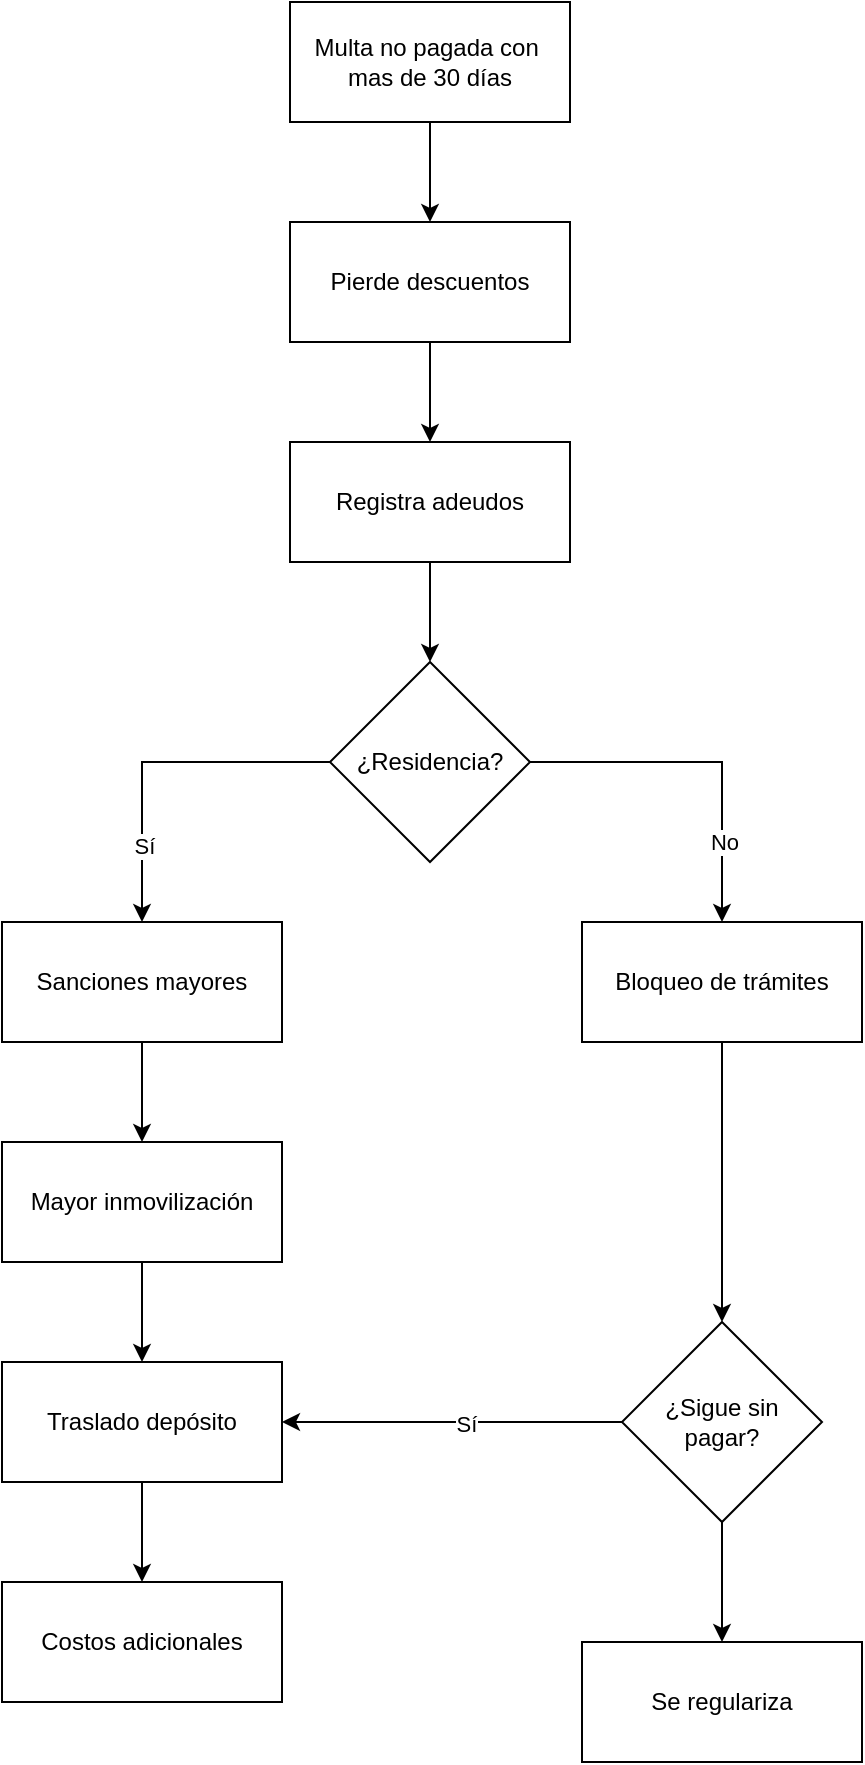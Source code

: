 <mxfile version="28.2.4">
  <diagram name="Página-1" id="UT_l-iig5S8QLGLf5QIV">
    <mxGraphModel grid="1" page="1" gridSize="10" guides="1" tooltips="1" connect="1" arrows="1" fold="1" pageScale="1" pageWidth="827" pageHeight="1169" math="0" shadow="0">
      <root>
        <mxCell id="0" />
        <mxCell id="1" parent="0" />
        <mxCell id="nyyrYH2kMv6zdaEJDTRp-4" style="edgeStyle=orthogonalEdgeStyle;rounded=0;orthogonalLoop=1;jettySize=auto;html=1;exitX=0.5;exitY=1;exitDx=0;exitDy=0;entryX=0.5;entryY=0;entryDx=0;entryDy=0;" edge="1" parent="1" source="nyyrYH2kMv6zdaEJDTRp-1" target="nyyrYH2kMv6zdaEJDTRp-2">
          <mxGeometry relative="1" as="geometry" />
        </mxCell>
        <mxCell id="nyyrYH2kMv6zdaEJDTRp-1" value="&lt;div&gt;Multa no pagada con&amp;nbsp;&lt;/div&gt;&lt;div&gt;mas de 30 días&lt;/div&gt;" style="rounded=0;whiteSpace=wrap;html=1;" vertex="1" parent="1">
          <mxGeometry x="343" y="130" width="140" height="60" as="geometry" />
        </mxCell>
        <mxCell id="nyyrYH2kMv6zdaEJDTRp-5" style="edgeStyle=orthogonalEdgeStyle;rounded=0;orthogonalLoop=1;jettySize=auto;html=1;exitX=0.5;exitY=1;exitDx=0;exitDy=0;entryX=0.5;entryY=0;entryDx=0;entryDy=0;" edge="1" parent="1" source="nyyrYH2kMv6zdaEJDTRp-2" target="nyyrYH2kMv6zdaEJDTRp-3">
          <mxGeometry relative="1" as="geometry" />
        </mxCell>
        <mxCell id="nyyrYH2kMv6zdaEJDTRp-2" value="Pierde descuentos" style="rounded=0;whiteSpace=wrap;html=1;" vertex="1" parent="1">
          <mxGeometry x="343" y="240" width="140" height="60" as="geometry" />
        </mxCell>
        <mxCell id="nyyrYH2kMv6zdaEJDTRp-7" style="edgeStyle=orthogonalEdgeStyle;rounded=0;orthogonalLoop=1;jettySize=auto;html=1;exitX=0.5;exitY=1;exitDx=0;exitDy=0;entryX=0.5;entryY=0;entryDx=0;entryDy=0;" edge="1" parent="1" source="nyyrYH2kMv6zdaEJDTRp-3" target="nyyrYH2kMv6zdaEJDTRp-6">
          <mxGeometry relative="1" as="geometry" />
        </mxCell>
        <mxCell id="nyyrYH2kMv6zdaEJDTRp-3" value="Registra adeudos" style="rounded=0;whiteSpace=wrap;html=1;" vertex="1" parent="1">
          <mxGeometry x="343" y="350" width="140" height="60" as="geometry" />
        </mxCell>
        <mxCell id="nyyrYH2kMv6zdaEJDTRp-10" style="edgeStyle=orthogonalEdgeStyle;rounded=0;orthogonalLoop=1;jettySize=auto;html=1;exitX=0;exitY=0.5;exitDx=0;exitDy=0;entryX=0.5;entryY=0;entryDx=0;entryDy=0;" edge="1" parent="1" source="nyyrYH2kMv6zdaEJDTRp-6" target="nyyrYH2kMv6zdaEJDTRp-8">
          <mxGeometry relative="1" as="geometry" />
        </mxCell>
        <mxCell id="nyyrYH2kMv6zdaEJDTRp-12" value="Sí" style="edgeLabel;html=1;align=center;verticalAlign=middle;resizable=0;points=[];" connectable="0" vertex="1" parent="nyyrYH2kMv6zdaEJDTRp-10">
          <mxGeometry x="0.557" y="1" relative="1" as="geometry">
            <mxPoint as="offset" />
          </mxGeometry>
        </mxCell>
        <mxCell id="nyyrYH2kMv6zdaEJDTRp-11" style="edgeStyle=orthogonalEdgeStyle;rounded=0;orthogonalLoop=1;jettySize=auto;html=1;exitX=1;exitY=0.5;exitDx=0;exitDy=0;entryX=0.5;entryY=0;entryDx=0;entryDy=0;" edge="1" parent="1" source="nyyrYH2kMv6zdaEJDTRp-6" target="nyyrYH2kMv6zdaEJDTRp-9">
          <mxGeometry relative="1" as="geometry" />
        </mxCell>
        <mxCell id="nyyrYH2kMv6zdaEJDTRp-13" value="No" style="edgeLabel;html=1;align=center;verticalAlign=middle;resizable=0;points=[];" connectable="0" vertex="1" parent="nyyrYH2kMv6zdaEJDTRp-11">
          <mxGeometry x="0.54" y="1" relative="1" as="geometry">
            <mxPoint as="offset" />
          </mxGeometry>
        </mxCell>
        <mxCell id="nyyrYH2kMv6zdaEJDTRp-6" value="¿Residencia?" style="rhombus;whiteSpace=wrap;html=1;" vertex="1" parent="1">
          <mxGeometry x="363" y="460" width="100" height="100" as="geometry" />
        </mxCell>
        <mxCell id="nyyrYH2kMv6zdaEJDTRp-19" style="edgeStyle=orthogonalEdgeStyle;rounded=0;orthogonalLoop=1;jettySize=auto;html=1;exitX=0.5;exitY=1;exitDx=0;exitDy=0;entryX=0.5;entryY=0;entryDx=0;entryDy=0;" edge="1" parent="1" source="nyyrYH2kMv6zdaEJDTRp-8" target="nyyrYH2kMv6zdaEJDTRp-14">
          <mxGeometry relative="1" as="geometry" />
        </mxCell>
        <mxCell id="nyyrYH2kMv6zdaEJDTRp-8" value="Sanciones mayores" style="rounded=0;whiteSpace=wrap;html=1;" vertex="1" parent="1">
          <mxGeometry x="199" y="590" width="140" height="60" as="geometry" />
        </mxCell>
        <mxCell id="nyyrYH2kMv6zdaEJDTRp-16" style="edgeStyle=orthogonalEdgeStyle;rounded=0;orthogonalLoop=1;jettySize=auto;html=1;exitX=0.5;exitY=1;exitDx=0;exitDy=0;entryX=0.5;entryY=0;entryDx=0;entryDy=0;" edge="1" parent="1" source="nyyrYH2kMv6zdaEJDTRp-9" target="nyyrYH2kMv6zdaEJDTRp-15">
          <mxGeometry relative="1" as="geometry" />
        </mxCell>
        <mxCell id="nyyrYH2kMv6zdaEJDTRp-9" value="Bloqueo de trámites" style="rounded=0;whiteSpace=wrap;html=1;" vertex="1" parent="1">
          <mxGeometry x="489" y="590" width="140" height="60" as="geometry" />
        </mxCell>
        <mxCell id="nyyrYH2kMv6zdaEJDTRp-20" style="edgeStyle=orthogonalEdgeStyle;rounded=0;orthogonalLoop=1;jettySize=auto;html=1;exitX=0.5;exitY=1;exitDx=0;exitDy=0;entryX=0.5;entryY=0;entryDx=0;entryDy=0;" edge="1" parent="1" source="nyyrYH2kMv6zdaEJDTRp-14" target="nyyrYH2kMv6zdaEJDTRp-17">
          <mxGeometry relative="1" as="geometry" />
        </mxCell>
        <mxCell id="nyyrYH2kMv6zdaEJDTRp-14" value="Mayor inmovilización" style="rounded=0;whiteSpace=wrap;html=1;" vertex="1" parent="1">
          <mxGeometry x="199" y="700" width="140" height="60" as="geometry" />
        </mxCell>
        <mxCell id="nyyrYH2kMv6zdaEJDTRp-18" style="edgeStyle=orthogonalEdgeStyle;rounded=0;orthogonalLoop=1;jettySize=auto;html=1;exitX=0;exitY=0.5;exitDx=0;exitDy=0;entryX=1;entryY=0.5;entryDx=0;entryDy=0;" edge="1" parent="1" source="nyyrYH2kMv6zdaEJDTRp-15" target="nyyrYH2kMv6zdaEJDTRp-17">
          <mxGeometry relative="1" as="geometry" />
        </mxCell>
        <mxCell id="nyyrYH2kMv6zdaEJDTRp-21" value="Sí" style="edgeLabel;html=1;align=center;verticalAlign=middle;resizable=0;points=[];" connectable="0" vertex="1" parent="nyyrYH2kMv6zdaEJDTRp-18">
          <mxGeometry x="-0.082" y="1" relative="1" as="geometry">
            <mxPoint as="offset" />
          </mxGeometry>
        </mxCell>
        <mxCell id="nyyrYH2kMv6zdaEJDTRp-25" style="edgeStyle=orthogonalEdgeStyle;rounded=0;orthogonalLoop=1;jettySize=auto;html=1;exitX=0.5;exitY=1;exitDx=0;exitDy=0;entryX=0.5;entryY=0;entryDx=0;entryDy=0;" edge="1" parent="1" source="nyyrYH2kMv6zdaEJDTRp-15" target="nyyrYH2kMv6zdaEJDTRp-24">
          <mxGeometry relative="1" as="geometry" />
        </mxCell>
        <mxCell id="nyyrYH2kMv6zdaEJDTRp-15" value="&lt;div&gt;¿Sigue sin&lt;/div&gt;&lt;div&gt;pagar?&lt;/div&gt;" style="rhombus;whiteSpace=wrap;html=1;" vertex="1" parent="1">
          <mxGeometry x="509" y="790" width="100" height="100" as="geometry" />
        </mxCell>
        <mxCell id="nyyrYH2kMv6zdaEJDTRp-23" style="edgeStyle=orthogonalEdgeStyle;rounded=0;orthogonalLoop=1;jettySize=auto;html=1;exitX=0.5;exitY=1;exitDx=0;exitDy=0;entryX=0.5;entryY=0;entryDx=0;entryDy=0;" edge="1" parent="1" source="nyyrYH2kMv6zdaEJDTRp-17" target="nyyrYH2kMv6zdaEJDTRp-22">
          <mxGeometry relative="1" as="geometry" />
        </mxCell>
        <mxCell id="nyyrYH2kMv6zdaEJDTRp-17" value="Traslado depósito" style="rounded=0;whiteSpace=wrap;html=1;" vertex="1" parent="1">
          <mxGeometry x="199" y="810" width="140" height="60" as="geometry" />
        </mxCell>
        <mxCell id="nyyrYH2kMv6zdaEJDTRp-22" value="Costos adicionales" style="rounded=0;whiteSpace=wrap;html=1;" vertex="1" parent="1">
          <mxGeometry x="199" y="920" width="140" height="60" as="geometry" />
        </mxCell>
        <mxCell id="nyyrYH2kMv6zdaEJDTRp-24" value="Se regulariza" style="rounded=0;whiteSpace=wrap;html=1;" vertex="1" parent="1">
          <mxGeometry x="489" y="950" width="140" height="60" as="geometry" />
        </mxCell>
      </root>
    </mxGraphModel>
  </diagram>
</mxfile>
